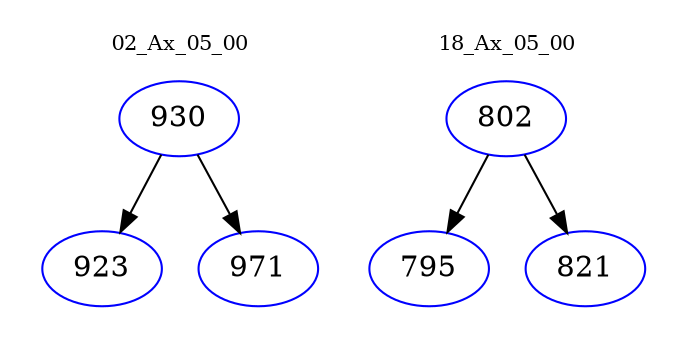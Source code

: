 digraph{
subgraph cluster_0 {
color = white
label = "02_Ax_05_00";
fontsize=10;
T0_930 [label="930", color="blue"]
T0_930 -> T0_923 [color="black"]
T0_923 [label="923", color="blue"]
T0_930 -> T0_971 [color="black"]
T0_971 [label="971", color="blue"]
}
subgraph cluster_1 {
color = white
label = "18_Ax_05_00";
fontsize=10;
T1_802 [label="802", color="blue"]
T1_802 -> T1_795 [color="black"]
T1_795 [label="795", color="blue"]
T1_802 -> T1_821 [color="black"]
T1_821 [label="821", color="blue"]
}
}
